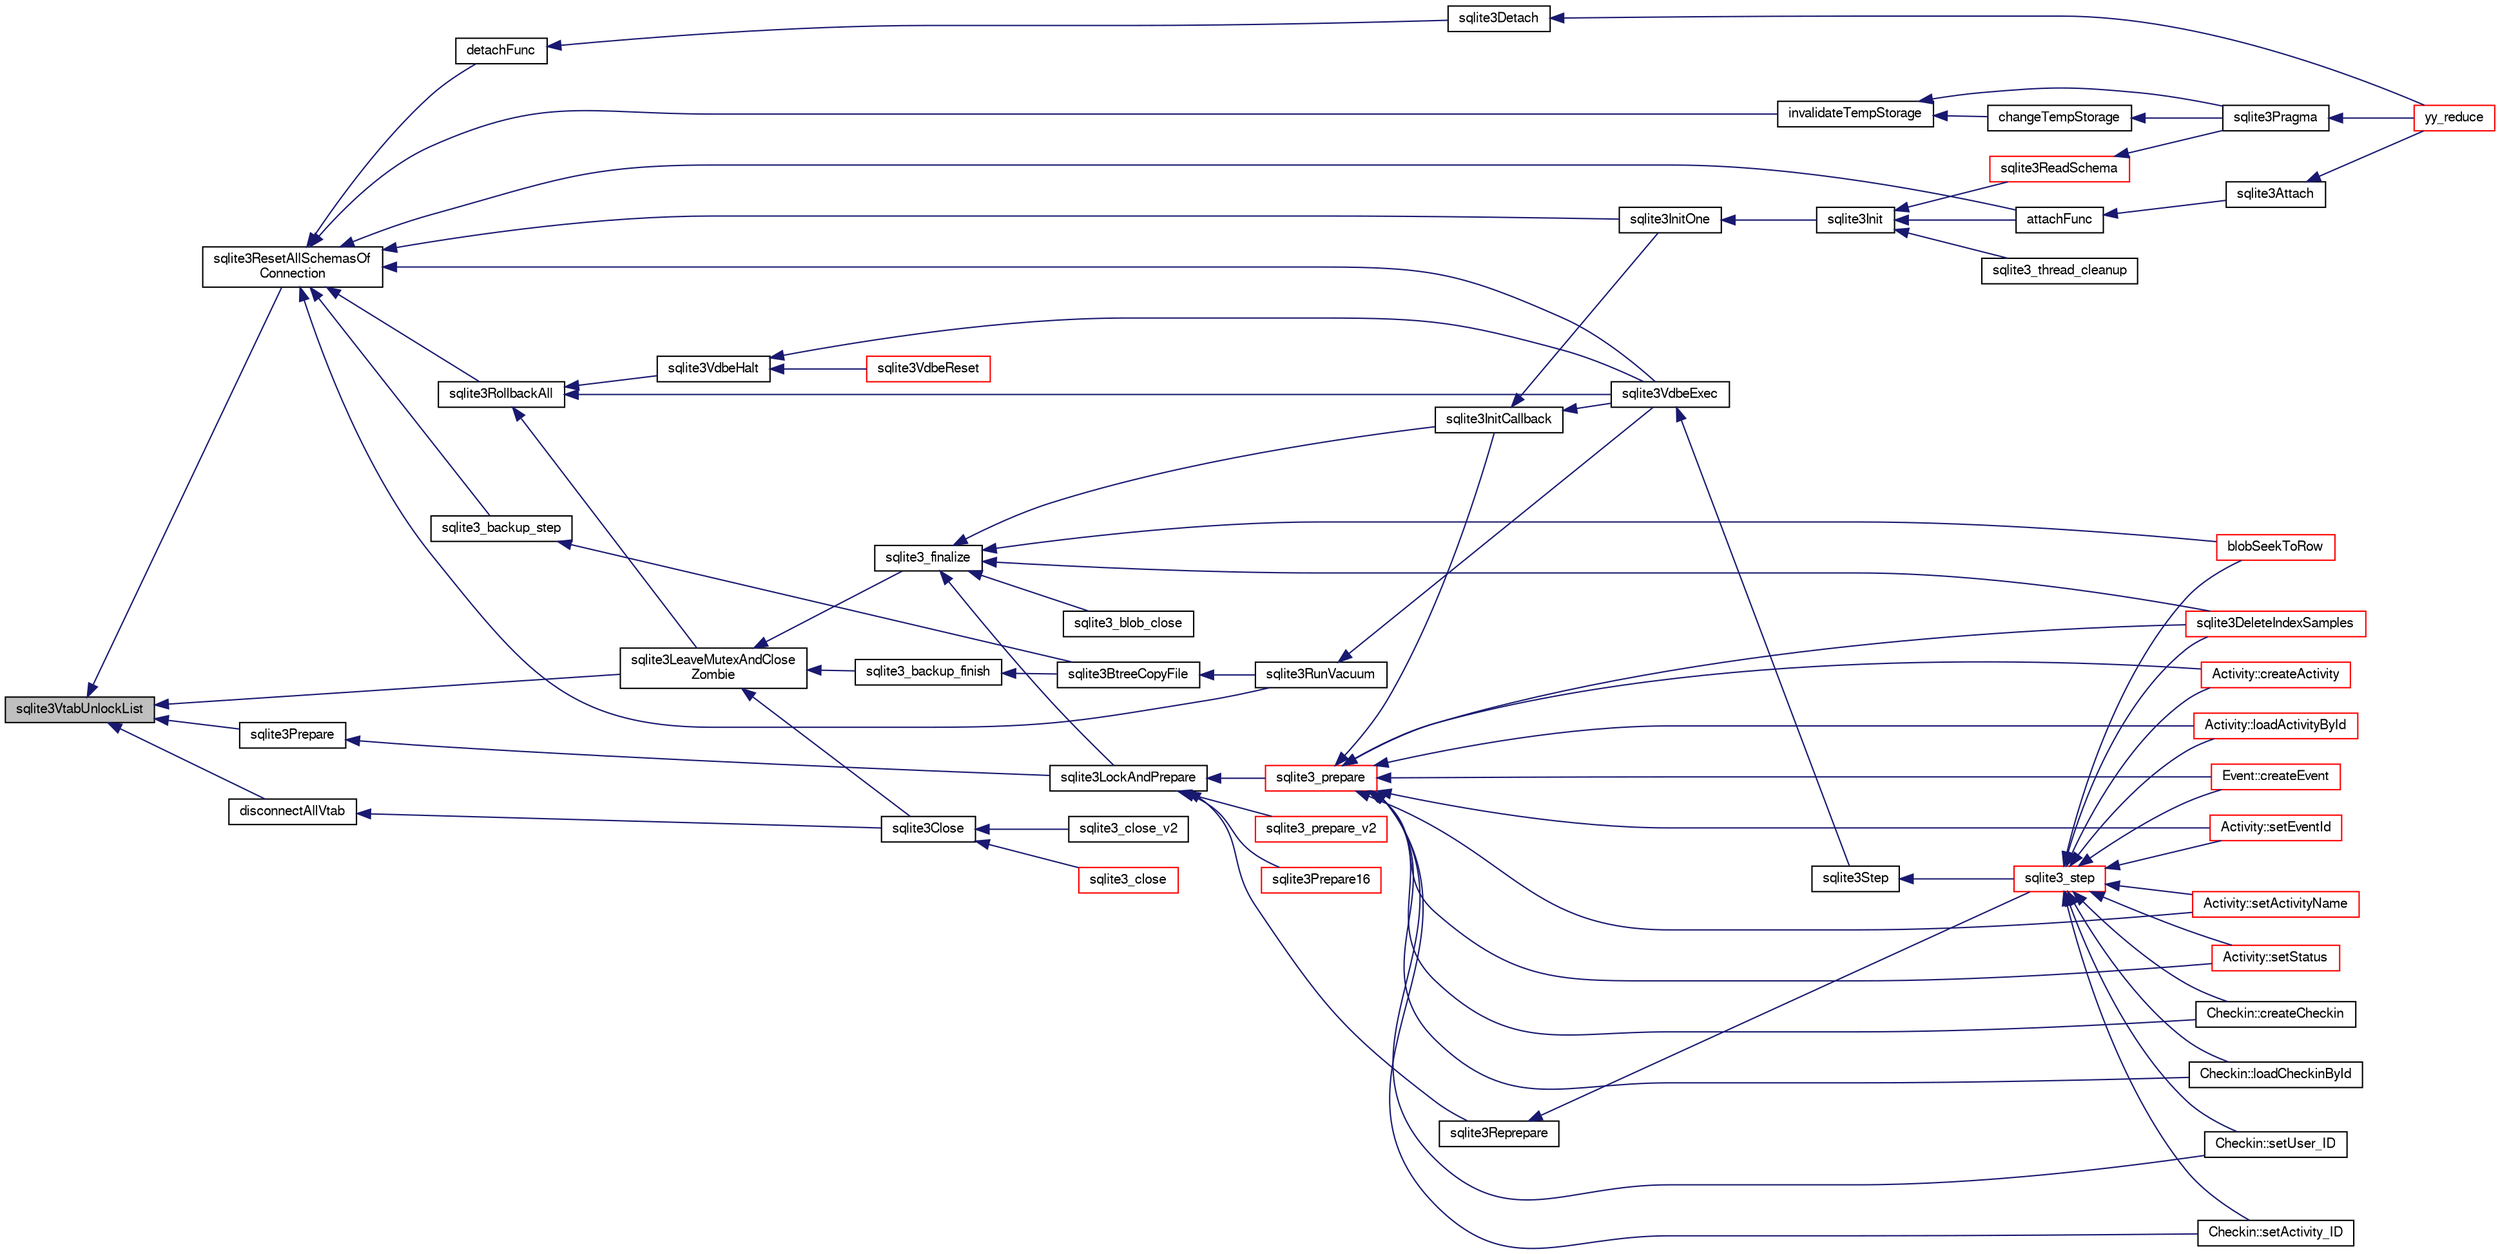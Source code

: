 digraph "sqlite3VtabUnlockList"
{
  edge [fontname="FreeSans",fontsize="10",labelfontname="FreeSans",labelfontsize="10"];
  node [fontname="FreeSans",fontsize="10",shape=record];
  rankdir="LR";
  Node806477 [label="sqlite3VtabUnlockList",height=0.2,width=0.4,color="black", fillcolor="grey75", style="filled", fontcolor="black"];
  Node806477 -> Node806478 [dir="back",color="midnightblue",fontsize="10",style="solid",fontname="FreeSans"];
  Node806478 [label="sqlite3ResetAllSchemasOf\lConnection",height=0.2,width=0.4,color="black", fillcolor="white", style="filled",URL="$sqlite3_8c.html#a2fc0d7e9d7e688a2a81ea4775dd12e33"];
  Node806478 -> Node806479 [dir="back",color="midnightblue",fontsize="10",style="solid",fontname="FreeSans"];
  Node806479 [label="sqlite3_backup_step",height=0.2,width=0.4,color="black", fillcolor="white", style="filled",URL="$sqlite3_8h.html#a1699b75e98d082eebc465a9e64c35269"];
  Node806479 -> Node806480 [dir="back",color="midnightblue",fontsize="10",style="solid",fontname="FreeSans"];
  Node806480 [label="sqlite3BtreeCopyFile",height=0.2,width=0.4,color="black", fillcolor="white", style="filled",URL="$sqlite3_8c.html#a4d9e19a79f0d5c1dfcef0bd137ae83f9"];
  Node806480 -> Node806481 [dir="back",color="midnightblue",fontsize="10",style="solid",fontname="FreeSans"];
  Node806481 [label="sqlite3RunVacuum",height=0.2,width=0.4,color="black", fillcolor="white", style="filled",URL="$sqlite3_8c.html#a5e83ddc7b3e7e8e79ad5d1fc92de1d2f"];
  Node806481 -> Node806482 [dir="back",color="midnightblue",fontsize="10",style="solid",fontname="FreeSans"];
  Node806482 [label="sqlite3VdbeExec",height=0.2,width=0.4,color="black", fillcolor="white", style="filled",URL="$sqlite3_8c.html#a8ce40a614bdc56719c4d642b1e4dfb21"];
  Node806482 -> Node806483 [dir="back",color="midnightblue",fontsize="10",style="solid",fontname="FreeSans"];
  Node806483 [label="sqlite3Step",height=0.2,width=0.4,color="black", fillcolor="white", style="filled",URL="$sqlite3_8c.html#a3f2872e873e2758a4beedad1d5113554"];
  Node806483 -> Node806484 [dir="back",color="midnightblue",fontsize="10",style="solid",fontname="FreeSans"];
  Node806484 [label="sqlite3_step",height=0.2,width=0.4,color="red", fillcolor="white", style="filled",URL="$sqlite3_8h.html#ac1e491ce36b7471eb28387f7d3c74334"];
  Node806484 -> Node806485 [dir="back",color="midnightblue",fontsize="10",style="solid",fontname="FreeSans"];
  Node806485 [label="Activity::createActivity",height=0.2,width=0.4,color="red", fillcolor="white", style="filled",URL="$classActivity.html#a813cc5e52c14ab49b39014c134e3425b"];
  Node806484 -> Node806488 [dir="back",color="midnightblue",fontsize="10",style="solid",fontname="FreeSans"];
  Node806488 [label="Activity::loadActivityById",height=0.2,width=0.4,color="red", fillcolor="white", style="filled",URL="$classActivity.html#abe4ffb4f08a47212ebf9013259d9e7fd"];
  Node806484 -> Node806490 [dir="back",color="midnightblue",fontsize="10",style="solid",fontname="FreeSans"];
  Node806490 [label="Activity::setEventId",height=0.2,width=0.4,color="red", fillcolor="white", style="filled",URL="$classActivity.html#adb1d0fd0d08f473e068f0a4086bfa9ca"];
  Node806484 -> Node806491 [dir="back",color="midnightblue",fontsize="10",style="solid",fontname="FreeSans"];
  Node806491 [label="Activity::setActivityName",height=0.2,width=0.4,color="red", fillcolor="white", style="filled",URL="$classActivity.html#a62dc3737b33915a36086f9dd26d16a81"];
  Node806484 -> Node806492 [dir="back",color="midnightblue",fontsize="10",style="solid",fontname="FreeSans"];
  Node806492 [label="Activity::setStatus",height=0.2,width=0.4,color="red", fillcolor="white", style="filled",URL="$classActivity.html#af618135a7738f4d2a7ee147a8ef912ea"];
  Node806484 -> Node806493 [dir="back",color="midnightblue",fontsize="10",style="solid",fontname="FreeSans"];
  Node806493 [label="Checkin::createCheckin",height=0.2,width=0.4,color="black", fillcolor="white", style="filled",URL="$classCheckin.html#a4e40acdf7fff0e607f6de4f24f3a163c"];
  Node806484 -> Node806494 [dir="back",color="midnightblue",fontsize="10",style="solid",fontname="FreeSans"];
  Node806494 [label="Checkin::loadCheckinById",height=0.2,width=0.4,color="black", fillcolor="white", style="filled",URL="$classCheckin.html#a3461f70ea6c68475225f2a07f78a21e0"];
  Node806484 -> Node806495 [dir="back",color="midnightblue",fontsize="10",style="solid",fontname="FreeSans"];
  Node806495 [label="Checkin::setUser_ID",height=0.2,width=0.4,color="black", fillcolor="white", style="filled",URL="$classCheckin.html#a76ab640f4f912876dbebf183db5359c6"];
  Node806484 -> Node806496 [dir="back",color="midnightblue",fontsize="10",style="solid",fontname="FreeSans"];
  Node806496 [label="Checkin::setActivity_ID",height=0.2,width=0.4,color="black", fillcolor="white", style="filled",URL="$classCheckin.html#ab2ff3ec2604ec73a42af25874a00b232"];
  Node806484 -> Node806497 [dir="back",color="midnightblue",fontsize="10",style="solid",fontname="FreeSans"];
  Node806497 [label="Event::createEvent",height=0.2,width=0.4,color="red", fillcolor="white", style="filled",URL="$classEvent.html#a77adb9f4a46ffb32c2d931f0691f5903"];
  Node806484 -> Node806503 [dir="back",color="midnightblue",fontsize="10",style="solid",fontname="FreeSans"];
  Node806503 [label="blobSeekToRow",height=0.2,width=0.4,color="red", fillcolor="white", style="filled",URL="$sqlite3_8c.html#afff57e13332b98c8a44a7cebe38962ab"];
  Node806484 -> Node806506 [dir="back",color="midnightblue",fontsize="10",style="solid",fontname="FreeSans"];
  Node806506 [label="sqlite3DeleteIndexSamples",height=0.2,width=0.4,color="red", fillcolor="white", style="filled",URL="$sqlite3_8c.html#aaeda0302fbf61397ec009f65bed047ef"];
  Node806478 -> Node806482 [dir="back",color="midnightblue",fontsize="10",style="solid",fontname="FreeSans"];
  Node806478 -> Node806510 [dir="back",color="midnightblue",fontsize="10",style="solid",fontname="FreeSans"];
  Node806510 [label="attachFunc",height=0.2,width=0.4,color="black", fillcolor="white", style="filled",URL="$sqlite3_8c.html#a69cb751a7da501b9a0aa37e0d7c3eaf7"];
  Node806510 -> Node806511 [dir="back",color="midnightblue",fontsize="10",style="solid",fontname="FreeSans"];
  Node806511 [label="sqlite3Attach",height=0.2,width=0.4,color="black", fillcolor="white", style="filled",URL="$sqlite3_8c.html#ae0907fe0b43cc1b4c7e6a16213e8546f"];
  Node806511 -> Node806512 [dir="back",color="midnightblue",fontsize="10",style="solid",fontname="FreeSans"];
  Node806512 [label="yy_reduce",height=0.2,width=0.4,color="red", fillcolor="white", style="filled",URL="$sqlite3_8c.html#a7c419a9b25711c666a9a2449ef377f14"];
  Node806478 -> Node806727 [dir="back",color="midnightblue",fontsize="10",style="solid",fontname="FreeSans"];
  Node806727 [label="detachFunc",height=0.2,width=0.4,color="black", fillcolor="white", style="filled",URL="$sqlite3_8c.html#a2b3dd04cb87abd088926ab0082a60b77"];
  Node806727 -> Node806554 [dir="back",color="midnightblue",fontsize="10",style="solid",fontname="FreeSans"];
  Node806554 [label="sqlite3Detach",height=0.2,width=0.4,color="black", fillcolor="white", style="filled",URL="$sqlite3_8c.html#ab1a5a0b01c7560aef5e0b8603a68747d"];
  Node806554 -> Node806512 [dir="back",color="midnightblue",fontsize="10",style="solid",fontname="FreeSans"];
  Node806478 -> Node806728 [dir="back",color="midnightblue",fontsize="10",style="solid",fontname="FreeSans"];
  Node806728 [label="invalidateTempStorage",height=0.2,width=0.4,color="black", fillcolor="white", style="filled",URL="$sqlite3_8c.html#a759777a1eb3c3e96a5af94932b39e69a"];
  Node806728 -> Node806729 [dir="back",color="midnightblue",fontsize="10",style="solid",fontname="FreeSans"];
  Node806729 [label="changeTempStorage",height=0.2,width=0.4,color="black", fillcolor="white", style="filled",URL="$sqlite3_8c.html#abd43abe0a0959a45c786b9865ed52904"];
  Node806729 -> Node806560 [dir="back",color="midnightblue",fontsize="10",style="solid",fontname="FreeSans"];
  Node806560 [label="sqlite3Pragma",height=0.2,width=0.4,color="black", fillcolor="white", style="filled",URL="$sqlite3_8c.html#a111391370f58f8e6a6eca51fd34d62ed"];
  Node806560 -> Node806512 [dir="back",color="midnightblue",fontsize="10",style="solid",fontname="FreeSans"];
  Node806728 -> Node806560 [dir="back",color="midnightblue",fontsize="10",style="solid",fontname="FreeSans"];
  Node806478 -> Node806508 [dir="back",color="midnightblue",fontsize="10",style="solid",fontname="FreeSans"];
  Node806508 [label="sqlite3InitOne",height=0.2,width=0.4,color="black", fillcolor="white", style="filled",URL="$sqlite3_8c.html#ac4318b25df65269906b0379251fe9b85"];
  Node806508 -> Node806509 [dir="back",color="midnightblue",fontsize="10",style="solid",fontname="FreeSans"];
  Node806509 [label="sqlite3Init",height=0.2,width=0.4,color="black", fillcolor="white", style="filled",URL="$sqlite3_8c.html#aed74e3dc765631a833f522f425ff5a48"];
  Node806509 -> Node806510 [dir="back",color="midnightblue",fontsize="10",style="solid",fontname="FreeSans"];
  Node806509 -> Node806514 [dir="back",color="midnightblue",fontsize="10",style="solid",fontname="FreeSans"];
  Node806514 [label="sqlite3ReadSchema",height=0.2,width=0.4,color="red", fillcolor="white", style="filled",URL="$sqlite3_8c.html#ac41a97f30334f7d35b2b5713097eca90"];
  Node806514 -> Node806560 [dir="back",color="midnightblue",fontsize="10",style="solid",fontname="FreeSans"];
  Node806509 -> Node806608 [dir="back",color="midnightblue",fontsize="10",style="solid",fontname="FreeSans"];
  Node806608 [label="sqlite3_thread_cleanup",height=0.2,width=0.4,color="black", fillcolor="white", style="filled",URL="$sqlite3_8h.html#a34980c829db84f02e1a1599063469f06"];
  Node806478 -> Node806481 [dir="back",color="midnightblue",fontsize="10",style="solid",fontname="FreeSans"];
  Node806478 -> Node806730 [dir="back",color="midnightblue",fontsize="10",style="solid",fontname="FreeSans"];
  Node806730 [label="sqlite3RollbackAll",height=0.2,width=0.4,color="black", fillcolor="white", style="filled",URL="$sqlite3_8c.html#ad902dd388d73208539f557962e3fe6bb"];
  Node806730 -> Node806731 [dir="back",color="midnightblue",fontsize="10",style="solid",fontname="FreeSans"];
  Node806731 [label="sqlite3VdbeHalt",height=0.2,width=0.4,color="black", fillcolor="white", style="filled",URL="$sqlite3_8c.html#a8d1d99703d999190fbc35ecc981cb709"];
  Node806731 -> Node806732 [dir="back",color="midnightblue",fontsize="10",style="solid",fontname="FreeSans"];
  Node806732 [label="sqlite3VdbeReset",height=0.2,width=0.4,color="red", fillcolor="white", style="filled",URL="$sqlite3_8c.html#a315a913742f7267f90d46d41446353b1"];
  Node806731 -> Node806482 [dir="back",color="midnightblue",fontsize="10",style="solid",fontname="FreeSans"];
  Node806730 -> Node806482 [dir="back",color="midnightblue",fontsize="10",style="solid",fontname="FreeSans"];
  Node806730 -> Node806698 [dir="back",color="midnightblue",fontsize="10",style="solid",fontname="FreeSans"];
  Node806698 [label="sqlite3LeaveMutexAndClose\lZombie",height=0.2,width=0.4,color="black", fillcolor="white", style="filled",URL="$sqlite3_8c.html#afe3a37c29dcb0fe9fc15fe07a3976f59"];
  Node806698 -> Node806699 [dir="back",color="midnightblue",fontsize="10",style="solid",fontname="FreeSans"];
  Node806699 [label="sqlite3_backup_finish",height=0.2,width=0.4,color="black", fillcolor="white", style="filled",URL="$sqlite3_8h.html#a176857dd58d99be53b6d7305533e0048"];
  Node806699 -> Node806480 [dir="back",color="midnightblue",fontsize="10",style="solid",fontname="FreeSans"];
  Node806698 -> Node806700 [dir="back",color="midnightblue",fontsize="10",style="solid",fontname="FreeSans"];
  Node806700 [label="sqlite3_finalize",height=0.2,width=0.4,color="black", fillcolor="white", style="filled",URL="$sqlite3_8h.html#a801195c0f771d40bb4be1e40f3b88945"];
  Node806700 -> Node806503 [dir="back",color="midnightblue",fontsize="10",style="solid",fontname="FreeSans"];
  Node806700 -> Node806701 [dir="back",color="midnightblue",fontsize="10",style="solid",fontname="FreeSans"];
  Node806701 [label="sqlite3_blob_close",height=0.2,width=0.4,color="black", fillcolor="white", style="filled",URL="$sqlite3_8h.html#a8885ae884821e14e1e4501183c5833d6"];
  Node806700 -> Node806506 [dir="back",color="midnightblue",fontsize="10",style="solid",fontname="FreeSans"];
  Node806700 -> Node806665 [dir="back",color="midnightblue",fontsize="10",style="solid",fontname="FreeSans"];
  Node806665 [label="sqlite3InitCallback",height=0.2,width=0.4,color="black", fillcolor="white", style="filled",URL="$sqlite3_8c.html#a5183ff3c8b5311c7332250013ee018b3"];
  Node806665 -> Node806482 [dir="back",color="midnightblue",fontsize="10",style="solid",fontname="FreeSans"];
  Node806665 -> Node806508 [dir="back",color="midnightblue",fontsize="10",style="solid",fontname="FreeSans"];
  Node806700 -> Node806662 [dir="back",color="midnightblue",fontsize="10",style="solid",fontname="FreeSans"];
  Node806662 [label="sqlite3LockAndPrepare",height=0.2,width=0.4,color="black", fillcolor="white", style="filled",URL="$sqlite3_8c.html#a5db1ec5589aa2b02c6d979211a8789bd"];
  Node806662 -> Node806663 [dir="back",color="midnightblue",fontsize="10",style="solid",fontname="FreeSans"];
  Node806663 [label="sqlite3Reprepare",height=0.2,width=0.4,color="black", fillcolor="white", style="filled",URL="$sqlite3_8c.html#a7e2f7299cc947d07e782f6ac561fa937"];
  Node806663 -> Node806484 [dir="back",color="midnightblue",fontsize="10",style="solid",fontname="FreeSans"];
  Node806662 -> Node806664 [dir="back",color="midnightblue",fontsize="10",style="solid",fontname="FreeSans"];
  Node806664 [label="sqlite3_prepare",height=0.2,width=0.4,color="red", fillcolor="white", style="filled",URL="$sqlite3_8h.html#a8c39e7b9dbeff01f0a399b46d4b29f1c"];
  Node806664 -> Node806485 [dir="back",color="midnightblue",fontsize="10",style="solid",fontname="FreeSans"];
  Node806664 -> Node806488 [dir="back",color="midnightblue",fontsize="10",style="solid",fontname="FreeSans"];
  Node806664 -> Node806490 [dir="back",color="midnightblue",fontsize="10",style="solid",fontname="FreeSans"];
  Node806664 -> Node806491 [dir="back",color="midnightblue",fontsize="10",style="solid",fontname="FreeSans"];
  Node806664 -> Node806492 [dir="back",color="midnightblue",fontsize="10",style="solid",fontname="FreeSans"];
  Node806664 -> Node806493 [dir="back",color="midnightblue",fontsize="10",style="solid",fontname="FreeSans"];
  Node806664 -> Node806494 [dir="back",color="midnightblue",fontsize="10",style="solid",fontname="FreeSans"];
  Node806664 -> Node806495 [dir="back",color="midnightblue",fontsize="10",style="solid",fontname="FreeSans"];
  Node806664 -> Node806496 [dir="back",color="midnightblue",fontsize="10",style="solid",fontname="FreeSans"];
  Node806664 -> Node806497 [dir="back",color="midnightblue",fontsize="10",style="solid",fontname="FreeSans"];
  Node806664 -> Node806506 [dir="back",color="midnightblue",fontsize="10",style="solid",fontname="FreeSans"];
  Node806664 -> Node806665 [dir="back",color="midnightblue",fontsize="10",style="solid",fontname="FreeSans"];
  Node806662 -> Node806673 [dir="back",color="midnightblue",fontsize="10",style="solid",fontname="FreeSans"];
  Node806673 [label="sqlite3_prepare_v2",height=0.2,width=0.4,color="red", fillcolor="white", style="filled",URL="$sqlite3_8h.html#a85d4203bb54c984c5325c2f5b3664985"];
  Node806662 -> Node806676 [dir="back",color="midnightblue",fontsize="10",style="solid",fontname="FreeSans"];
  Node806676 [label="sqlite3Prepare16",height=0.2,width=0.4,color="red", fillcolor="white", style="filled",URL="$sqlite3_8c.html#a5842e6724b91885125f83c438da1f15b"];
  Node806698 -> Node806702 [dir="back",color="midnightblue",fontsize="10",style="solid",fontname="FreeSans"];
  Node806702 [label="sqlite3Close",height=0.2,width=0.4,color="black", fillcolor="white", style="filled",URL="$sqlite3_8c.html#aa9f2e73837bba8d721dbde0964ffce11"];
  Node806702 -> Node806703 [dir="back",color="midnightblue",fontsize="10",style="solid",fontname="FreeSans"];
  Node806703 [label="sqlite3_close",height=0.2,width=0.4,color="red", fillcolor="white", style="filled",URL="$sqlite3_8h.html#ac43c9032fc6ef3b2a231dc3a9fa44b2d"];
  Node806702 -> Node806706 [dir="back",color="midnightblue",fontsize="10",style="solid",fontname="FreeSans"];
  Node806706 [label="sqlite3_close_v2",height=0.2,width=0.4,color="black", fillcolor="white", style="filled",URL="$sqlite3_8h.html#ad2cb8462eaba28b4c8410ef55a4282b4"];
  Node806477 -> Node806661 [dir="back",color="midnightblue",fontsize="10",style="solid",fontname="FreeSans"];
  Node806661 [label="sqlite3Prepare",height=0.2,width=0.4,color="black", fillcolor="white", style="filled",URL="$sqlite3_8c.html#acb25890858d0bf4b12eb7aae569f0c7b"];
  Node806661 -> Node806662 [dir="back",color="midnightblue",fontsize="10",style="solid",fontname="FreeSans"];
  Node806477 -> Node806739 [dir="back",color="midnightblue",fontsize="10",style="solid",fontname="FreeSans"];
  Node806739 [label="disconnectAllVtab",height=0.2,width=0.4,color="black", fillcolor="white", style="filled",URL="$sqlite3_8c.html#a1ac4084324211c352cb91da6cc84c5e4"];
  Node806739 -> Node806702 [dir="back",color="midnightblue",fontsize="10",style="solid",fontname="FreeSans"];
  Node806477 -> Node806698 [dir="back",color="midnightblue",fontsize="10",style="solid",fontname="FreeSans"];
}
